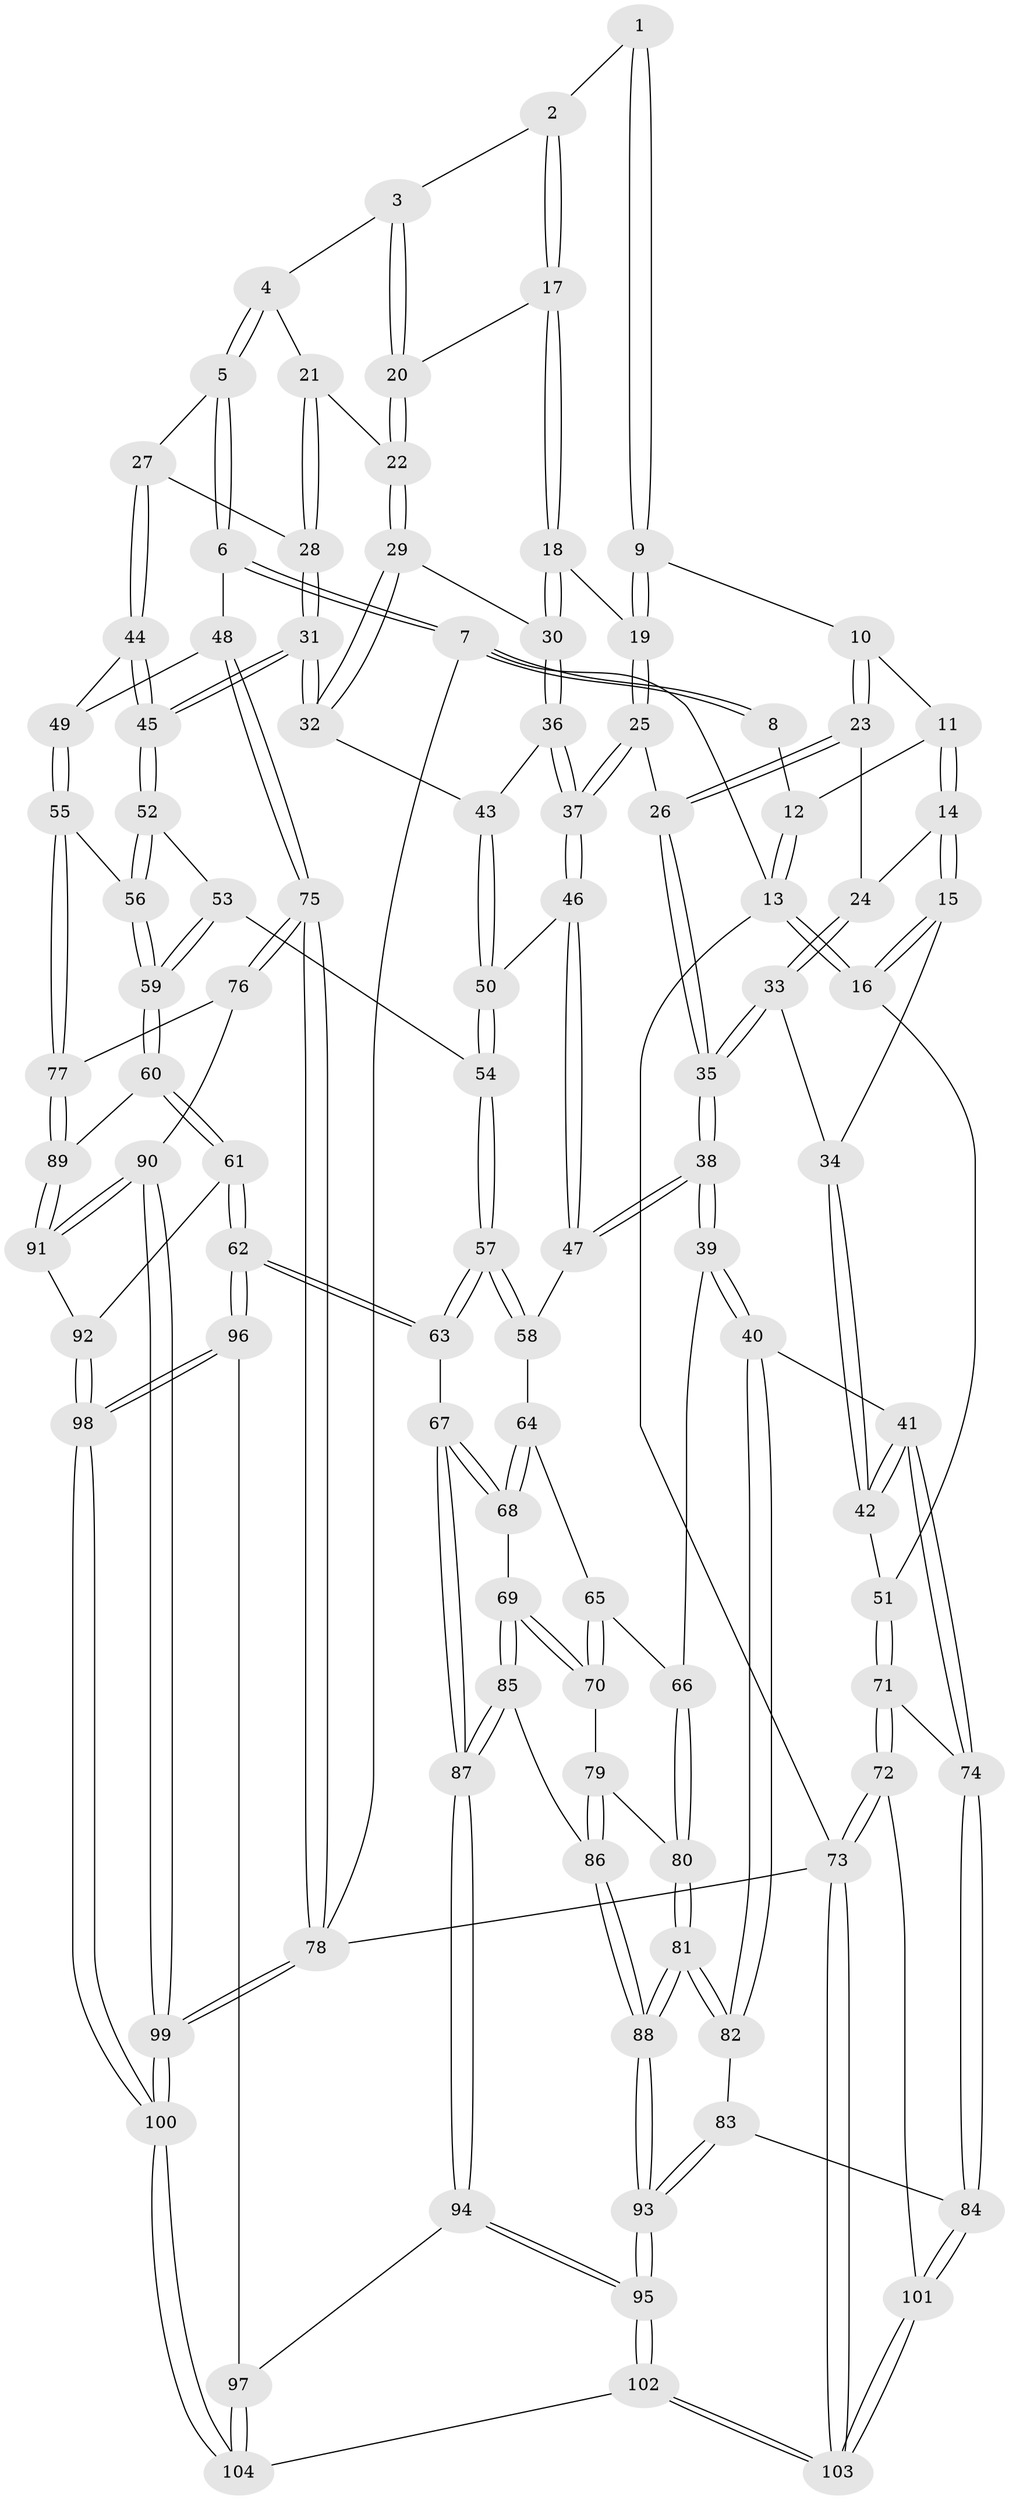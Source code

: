 // Generated by graph-tools (version 1.1) at 2025/03/03/09/25 03:03:21]
// undirected, 104 vertices, 257 edges
graph export_dot {
graph [start="1"]
  node [color=gray90,style=filled];
  1 [pos="+0.5642169437072128+0"];
  2 [pos="+0.5805974388287668+0"];
  3 [pos="+0.8440671591592933+0.15173955460190755"];
  4 [pos="+0.8723014298314796+0.15822775347749088"];
  5 [pos="+1+0.14360384845416657"];
  6 [pos="+1+0.11972905587040107"];
  7 [pos="+1+0"];
  8 [pos="+0.563642909536049+0"];
  9 [pos="+0.3100662162637946+0.17997802198461513"];
  10 [pos="+0.26743353820944815+0.18113211409449106"];
  11 [pos="+0.17569983807980125+0.12434443700913342"];
  12 [pos="+0+0"];
  13 [pos="+0+0"];
  14 [pos="+0.04059592238439632+0.28920685804738405"];
  15 [pos="+0+0.3459027011356477"];
  16 [pos="+0+0.3477919028793124"];
  17 [pos="+0.5882085191327003+0.1620961193191262"];
  18 [pos="+0.5257393274450485+0.3174265110457161"];
  19 [pos="+0.4152601947271558+0.3654922241587192"];
  20 [pos="+0.7195945396215376+0.3013608707653191"];
  21 [pos="+0.8148350331944957+0.321626904922094"];
  22 [pos="+0.7212460439204074+0.3076136290003684"];
  23 [pos="+0.21427227404189927+0.2921043256556452"];
  24 [pos="+0.17786300543614225+0.32731662864532324"];
  25 [pos="+0.40873098328931307+0.3807567497181801"];
  26 [pos="+0.34628901484327596+0.42570179111109396"];
  27 [pos="+0.9191666179149132+0.3911961127989066"];
  28 [pos="+0.8833039846160753+0.4019724217486081"];
  29 [pos="+0.6858531886660214+0.4053155908416901"];
  30 [pos="+0.6296230295370984+0.41124155280564845"];
  31 [pos="+0.7951918741838538+0.4926548313604008"];
  32 [pos="+0.7794868227829613+0.4853165531150901"];
  33 [pos="+0.1803726750789052+0.4083404253336067"];
  34 [pos="+0.07980270475155996+0.43305603038975077"];
  35 [pos="+0.27775734031847815+0.5064750282959867"];
  36 [pos="+0.5994566377138969+0.4625520075703795"];
  37 [pos="+0.513387263418736+0.5205958643996725"];
  38 [pos="+0.266382396943116+0.590596043066688"];
  39 [pos="+0.23874400688510106+0.6380571642837232"];
  40 [pos="+0.23443939726560684+0.6407857558485403"];
  41 [pos="+0.21575218957658657+0.6460390623405972"];
  42 [pos="+0.136202004864875+0.6035961527528865"];
  43 [pos="+0.6463251846766007+0.5479094956075569"];
  44 [pos="+0.9767016816918993+0.5450919809586535"];
  45 [pos="+0.8162379373347418+0.5739752679699122"];
  46 [pos="+0.5097249967287396+0.5493935150474933"];
  47 [pos="+0.4966060108564379+0.575164978411552"];
  48 [pos="+1+0.5330946328309261"];
  49 [pos="+0.9862636602775933+0.548674961944941"];
  50 [pos="+0.6368513776624032+0.5763637498078686"];
  51 [pos="+0+0.5495046294653938"];
  52 [pos="+0.8144507666928648+0.5858992142060498"];
  53 [pos="+0.6798535146911004+0.6375128504405551"];
  54 [pos="+0.66072275858319+0.6429830880154217"];
  55 [pos="+0.9351885355548345+0.736433155414503"];
  56 [pos="+0.8683740503796136+0.7192070576410904"];
  57 [pos="+0.6345567170137384+0.6794755638352584"];
  58 [pos="+0.51700464375279+0.6443340193638525"];
  59 [pos="+0.8046826981804608+0.7725858960771803"];
  60 [pos="+0.7916602226750831+0.7848521282425768"];
  61 [pos="+0.7537940365054105+0.8135355820187791"];
  62 [pos="+0.6966110458283741+0.8302967357482325"];
  63 [pos="+0.6542315995266179+0.8055632956034816"];
  64 [pos="+0.4921169062483928+0.6844395788304771"];
  65 [pos="+0.4484978317876982+0.7119227506677185"];
  66 [pos="+0.37640179412463287+0.7170477445379634"];
  67 [pos="+0.647285751329156+0.8069486343461825"];
  68 [pos="+0.5548429182036422+0.7833676473252391"];
  69 [pos="+0.5252935095847235+0.7923127833210609"];
  70 [pos="+0.4780794952416806+0.787808103244585"];
  71 [pos="+0+0.722504109330793"];
  72 [pos="+0+0.894929260576831"];
  73 [pos="+0+1"];
  74 [pos="+0.16457639057175905+0.7135841502008602"];
  75 [pos="+1+0.8001594806527366"];
  76 [pos="+0.9555343564116866+0.7456363977487276"];
  77 [pos="+0.9501578949652089+0.7439370438931844"];
  78 [pos="+1+1"];
  79 [pos="+0.46715768213161585+0.8011798045740737"];
  80 [pos="+0.39259170987604125+0.7945450520204518"];
  81 [pos="+0.3765141325404845+0.8787643789335114"];
  82 [pos="+0.2807816487456263+0.7870077723618458"];
  83 [pos="+0.2587773206536642+0.8721387797705459"];
  84 [pos="+0.11525746669456353+0.8482708132156934"];
  85 [pos="+0.4924811049041981+0.86818187243232"];
  86 [pos="+0.46109546779369937+0.8669111192338324"];
  87 [pos="+0.5436467926297565+0.8910087721785924"];
  88 [pos="+0.3833459447605575+0.9102403541939155"];
  89 [pos="+0.8874010359189101+0.8854410894369293"];
  90 [pos="+0.9202772110308111+0.9436526335300496"];
  91 [pos="+0.8869929318874166+0.9144279506445298"];
  92 [pos="+0.8321577576444611+0.9080668280844945"];
  93 [pos="+0.35433114994276904+0.9969748762538362"];
  94 [pos="+0.5374838480493274+0.9721276110203797"];
  95 [pos="+0.3433941471679588+1"];
  96 [pos="+0.6946840445964338+0.882287125967138"];
  97 [pos="+0.6506189985443412+0.9470449298862709"];
  98 [pos="+0.7904245459697533+1"];
  99 [pos="+1+1"];
  100 [pos="+0.8809482239574068+1"];
  101 [pos="+0.1108990502384342+0.8541438461097925"];
  102 [pos="+0.34179998662356126+1"];
  103 [pos="+0.27268520858155126+1"];
  104 [pos="+0.6667057929848588+1"];
  1 -- 2;
  1 -- 9;
  1 -- 9;
  2 -- 3;
  2 -- 17;
  2 -- 17;
  3 -- 4;
  3 -- 20;
  3 -- 20;
  4 -- 5;
  4 -- 5;
  4 -- 21;
  5 -- 6;
  5 -- 6;
  5 -- 27;
  6 -- 7;
  6 -- 7;
  6 -- 48;
  7 -- 8;
  7 -- 8;
  7 -- 13;
  7 -- 78;
  8 -- 12;
  9 -- 10;
  9 -- 19;
  9 -- 19;
  10 -- 11;
  10 -- 23;
  10 -- 23;
  11 -- 12;
  11 -- 14;
  11 -- 14;
  12 -- 13;
  12 -- 13;
  13 -- 16;
  13 -- 16;
  13 -- 73;
  14 -- 15;
  14 -- 15;
  14 -- 24;
  15 -- 16;
  15 -- 16;
  15 -- 34;
  16 -- 51;
  17 -- 18;
  17 -- 18;
  17 -- 20;
  18 -- 19;
  18 -- 30;
  18 -- 30;
  19 -- 25;
  19 -- 25;
  20 -- 22;
  20 -- 22;
  21 -- 22;
  21 -- 28;
  21 -- 28;
  22 -- 29;
  22 -- 29;
  23 -- 24;
  23 -- 26;
  23 -- 26;
  24 -- 33;
  24 -- 33;
  25 -- 26;
  25 -- 37;
  25 -- 37;
  26 -- 35;
  26 -- 35;
  27 -- 28;
  27 -- 44;
  27 -- 44;
  28 -- 31;
  28 -- 31;
  29 -- 30;
  29 -- 32;
  29 -- 32;
  30 -- 36;
  30 -- 36;
  31 -- 32;
  31 -- 32;
  31 -- 45;
  31 -- 45;
  32 -- 43;
  33 -- 34;
  33 -- 35;
  33 -- 35;
  34 -- 42;
  34 -- 42;
  35 -- 38;
  35 -- 38;
  36 -- 37;
  36 -- 37;
  36 -- 43;
  37 -- 46;
  37 -- 46;
  38 -- 39;
  38 -- 39;
  38 -- 47;
  38 -- 47;
  39 -- 40;
  39 -- 40;
  39 -- 66;
  40 -- 41;
  40 -- 82;
  40 -- 82;
  41 -- 42;
  41 -- 42;
  41 -- 74;
  41 -- 74;
  42 -- 51;
  43 -- 50;
  43 -- 50;
  44 -- 45;
  44 -- 45;
  44 -- 49;
  45 -- 52;
  45 -- 52;
  46 -- 47;
  46 -- 47;
  46 -- 50;
  47 -- 58;
  48 -- 49;
  48 -- 75;
  48 -- 75;
  49 -- 55;
  49 -- 55;
  50 -- 54;
  50 -- 54;
  51 -- 71;
  51 -- 71;
  52 -- 53;
  52 -- 56;
  52 -- 56;
  53 -- 54;
  53 -- 59;
  53 -- 59;
  54 -- 57;
  54 -- 57;
  55 -- 56;
  55 -- 77;
  55 -- 77;
  56 -- 59;
  56 -- 59;
  57 -- 58;
  57 -- 58;
  57 -- 63;
  57 -- 63;
  58 -- 64;
  59 -- 60;
  59 -- 60;
  60 -- 61;
  60 -- 61;
  60 -- 89;
  61 -- 62;
  61 -- 62;
  61 -- 92;
  62 -- 63;
  62 -- 63;
  62 -- 96;
  62 -- 96;
  63 -- 67;
  64 -- 65;
  64 -- 68;
  64 -- 68;
  65 -- 66;
  65 -- 70;
  65 -- 70;
  66 -- 80;
  66 -- 80;
  67 -- 68;
  67 -- 68;
  67 -- 87;
  67 -- 87;
  68 -- 69;
  69 -- 70;
  69 -- 70;
  69 -- 85;
  69 -- 85;
  70 -- 79;
  71 -- 72;
  71 -- 72;
  71 -- 74;
  72 -- 73;
  72 -- 73;
  72 -- 101;
  73 -- 103;
  73 -- 103;
  73 -- 78;
  74 -- 84;
  74 -- 84;
  75 -- 76;
  75 -- 76;
  75 -- 78;
  75 -- 78;
  76 -- 77;
  76 -- 90;
  77 -- 89;
  77 -- 89;
  78 -- 99;
  78 -- 99;
  79 -- 80;
  79 -- 86;
  79 -- 86;
  80 -- 81;
  80 -- 81;
  81 -- 82;
  81 -- 82;
  81 -- 88;
  81 -- 88;
  82 -- 83;
  83 -- 84;
  83 -- 93;
  83 -- 93;
  84 -- 101;
  84 -- 101;
  85 -- 86;
  85 -- 87;
  85 -- 87;
  86 -- 88;
  86 -- 88;
  87 -- 94;
  87 -- 94;
  88 -- 93;
  88 -- 93;
  89 -- 91;
  89 -- 91;
  90 -- 91;
  90 -- 91;
  90 -- 99;
  90 -- 99;
  91 -- 92;
  92 -- 98;
  92 -- 98;
  93 -- 95;
  93 -- 95;
  94 -- 95;
  94 -- 95;
  94 -- 97;
  95 -- 102;
  95 -- 102;
  96 -- 97;
  96 -- 98;
  96 -- 98;
  97 -- 104;
  97 -- 104;
  98 -- 100;
  98 -- 100;
  99 -- 100;
  99 -- 100;
  100 -- 104;
  100 -- 104;
  101 -- 103;
  101 -- 103;
  102 -- 103;
  102 -- 103;
  102 -- 104;
}
